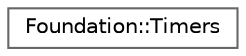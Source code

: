 digraph "Gráfico de jerarquía de clases"
{
 // LATEX_PDF_SIZE
  bgcolor="transparent";
  edge [fontname=Helvetica,fontsize=10,labelfontname=Helvetica,labelfontsize=10];
  node [fontname=Helvetica,fontsize=10,shape=box,height=0.2,width=0.4];
  rankdir="LR";
  Node0 [id="Node000000",label="Foundation::Timers",height=0.2,width=0.4,color="grey40", fillcolor="white", style="filled",URL="$class_foundation_1_1_timers.html",tooltip=" "];
}
